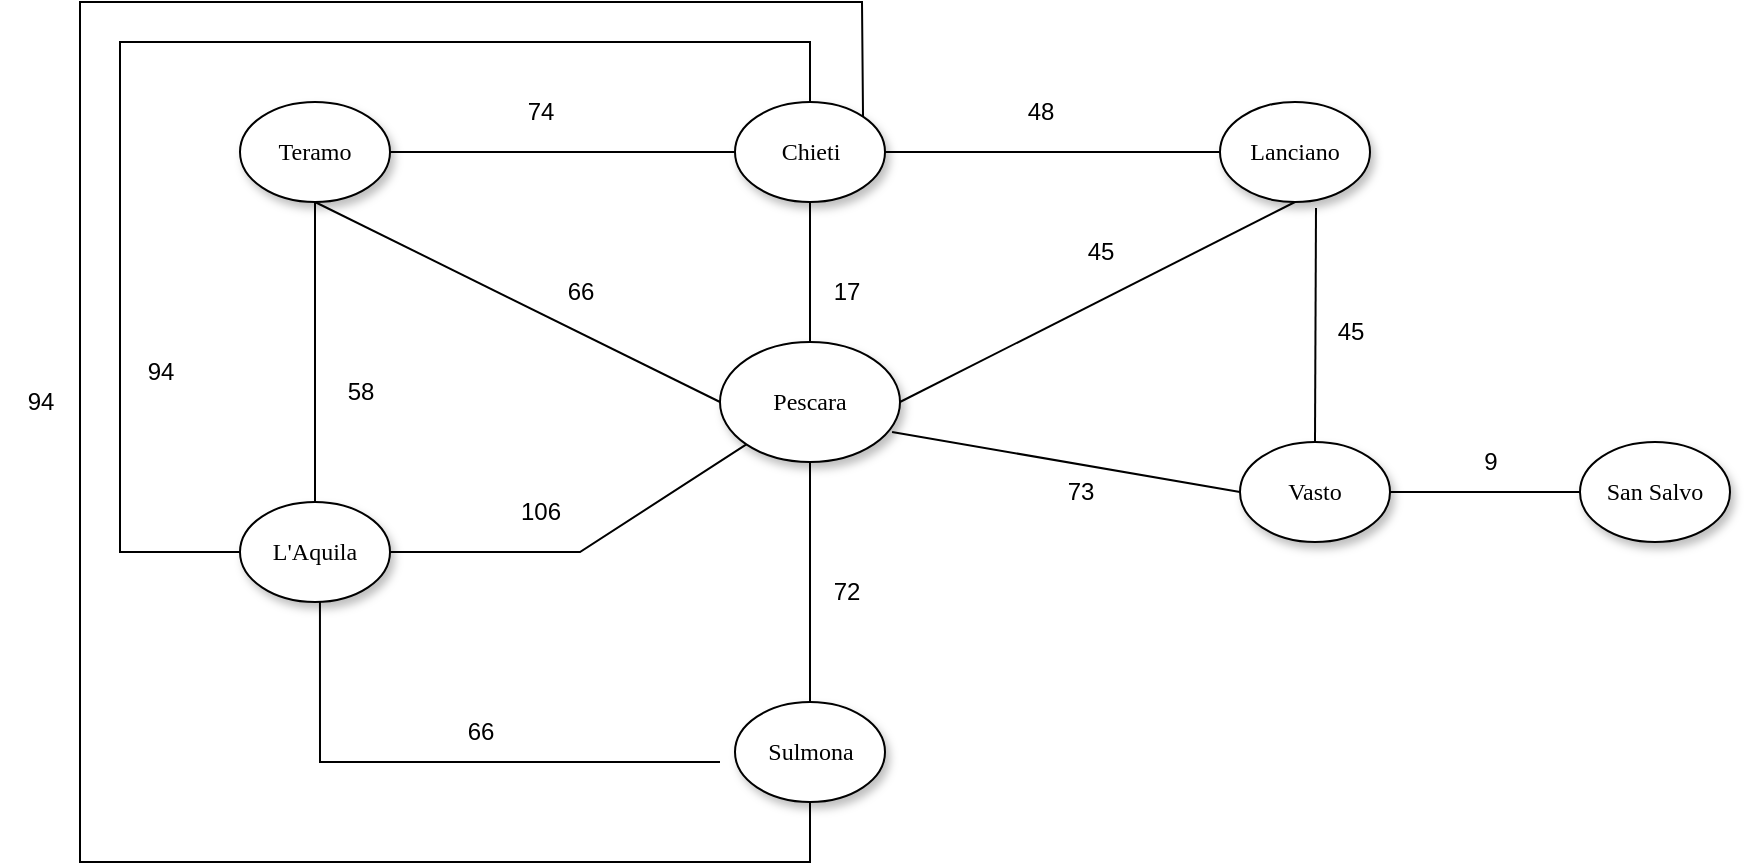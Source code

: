 <mxfile version="20.8.8" type="github">
  <diagram name="Page-1" id="42789a77-a242-8287-6e28-9cd8cfd52e62">
    <mxGraphModel dx="1434" dy="756" grid="1" gridSize="10" guides="1" tooltips="1" connect="1" arrows="1" fold="1" page="1" pageScale="1" pageWidth="1100" pageHeight="850" background="none" math="0" shadow="0">
      <root>
        <mxCell id="0" />
        <mxCell id="1" parent="0" />
        <mxCell id="1ea317790d2ca983-1" value="Pescara" style="ellipse;whiteSpace=wrap;html=1;rounded=0;shadow=1;comic=0;labelBackgroundColor=none;strokeWidth=1;fontFamily=Verdana;fontSize=12;align=center;" parent="1" vertex="1">
          <mxGeometry x="450" y="310" width="90" height="60" as="geometry" />
        </mxCell>
        <mxCell id="1ea317790d2ca983-2" value="&lt;span&gt;Chieti&lt;/span&gt;" style="ellipse;whiteSpace=wrap;html=1;rounded=0;shadow=1;comic=0;labelBackgroundColor=none;strokeWidth=1;fontFamily=Verdana;fontSize=12;align=center;" parent="1" vertex="1">
          <mxGeometry x="457.5" y="190" width="75" height="50" as="geometry" />
        </mxCell>
        <mxCell id="1ea317790d2ca983-3" value="&lt;span&gt;Lanciano&lt;/span&gt;" style="ellipse;whiteSpace=wrap;html=1;rounded=0;shadow=1;comic=0;labelBackgroundColor=none;strokeWidth=1;fontFamily=Verdana;fontSize=12;align=center;" parent="1" vertex="1">
          <mxGeometry x="700" y="190" width="75" height="50" as="geometry" />
        </mxCell>
        <mxCell id="1ea317790d2ca983-4" value="&lt;span&gt;Vasto&lt;/span&gt;" style="ellipse;whiteSpace=wrap;html=1;rounded=0;shadow=1;comic=0;labelBackgroundColor=none;strokeWidth=1;fontFamily=Verdana;fontSize=12;align=center;" parent="1" vertex="1">
          <mxGeometry x="710" y="360" width="75" height="50" as="geometry" />
        </mxCell>
        <mxCell id="1ea317790d2ca983-6" value="&lt;span&gt;San Salvo&lt;/span&gt;" style="ellipse;whiteSpace=wrap;html=1;rounded=0;shadow=1;comic=0;labelBackgroundColor=none;strokeWidth=1;fontFamily=Verdana;fontSize=12;align=center;" parent="1" vertex="1">
          <mxGeometry x="880" y="360" width="75" height="50" as="geometry" />
        </mxCell>
        <mxCell id="1ea317790d2ca983-7" value="&lt;span&gt;Sulmona&lt;/span&gt;" style="ellipse;whiteSpace=wrap;html=1;rounded=0;shadow=1;comic=0;labelBackgroundColor=none;strokeWidth=1;fontFamily=Verdana;fontSize=12;align=center;" parent="1" vertex="1">
          <mxGeometry x="457.5" y="490" width="75" height="50" as="geometry" />
        </mxCell>
        <mxCell id="1ea317790d2ca983-9" value="Teramo" style="ellipse;whiteSpace=wrap;html=1;rounded=0;shadow=1;comic=0;labelBackgroundColor=none;strokeWidth=1;fontFamily=Verdana;fontSize=12;align=center;" parent="1" vertex="1">
          <mxGeometry x="210" y="190" width="75" height="50" as="geometry" />
        </mxCell>
        <mxCell id="1ea317790d2ca983-10" value="&lt;span&gt;L&#39;Aquila&lt;/span&gt;" style="ellipse;whiteSpace=wrap;html=1;rounded=0;shadow=1;comic=0;labelBackgroundColor=none;strokeWidth=1;fontFamily=Verdana;fontSize=12;align=center;" parent="1" vertex="1">
          <mxGeometry x="210" y="390" width="75" height="50" as="geometry" />
        </mxCell>
        <mxCell id="VfUy05jHeyptXan049tV-1" value="" style="endArrow=none;html=1;rounded=0;entryX=0.5;entryY=0;entryDx=0;entryDy=0;" edge="1" parent="1" target="1ea317790d2ca983-1">
          <mxGeometry width="50" height="50" relative="1" as="geometry">
            <mxPoint x="495" y="240" as="sourcePoint" />
            <mxPoint x="370" y="180" as="targetPoint" />
            <Array as="points" />
          </mxGeometry>
        </mxCell>
        <mxCell id="VfUy05jHeyptXan049tV-2" value="17" style="text;html=1;align=center;verticalAlign=middle;resizable=0;points=[];autosize=1;strokeColor=none;fillColor=none;" vertex="1" parent="1">
          <mxGeometry x="492.5" y="270" width="40" height="30" as="geometry" />
        </mxCell>
        <mxCell id="VfUy05jHeyptXan049tV-3" value="" style="endArrow=none;html=1;rounded=0;entryX=0;entryY=0.5;entryDx=0;entryDy=0;exitX=0.5;exitY=1;exitDx=0;exitDy=0;" edge="1" parent="1" source="1ea317790d2ca983-9" target="1ea317790d2ca983-1">
          <mxGeometry width="50" height="50" relative="1" as="geometry">
            <mxPoint x="505" y="200" as="sourcePoint" />
            <mxPoint x="505" y="150" as="targetPoint" />
            <Array as="points" />
          </mxGeometry>
        </mxCell>
        <mxCell id="VfUy05jHeyptXan049tV-4" value="66" style="text;html=1;align=center;verticalAlign=middle;resizable=0;points=[];autosize=1;strokeColor=none;fillColor=none;" vertex="1" parent="1">
          <mxGeometry x="360" y="270" width="40" height="30" as="geometry" />
        </mxCell>
        <mxCell id="VfUy05jHeyptXan049tV-5" value="" style="endArrow=none;html=1;rounded=0;entryX=1;entryY=0.5;entryDx=0;entryDy=0;exitX=0.5;exitY=1;exitDx=0;exitDy=0;" edge="1" parent="1" source="1ea317790d2ca983-3" target="1ea317790d2ca983-1">
          <mxGeometry width="50" height="50" relative="1" as="geometry">
            <mxPoint x="505" y="200" as="sourcePoint" />
            <mxPoint x="505" y="150" as="targetPoint" />
            <Array as="points" />
          </mxGeometry>
        </mxCell>
        <mxCell id="VfUy05jHeyptXan049tV-6" value="45" style="text;html=1;align=center;verticalAlign=middle;resizable=0;points=[];autosize=1;strokeColor=none;fillColor=none;" vertex="1" parent="1">
          <mxGeometry x="620" y="250" width="40" height="30" as="geometry" />
        </mxCell>
        <mxCell id="VfUy05jHeyptXan049tV-7" value="" style="endArrow=none;html=1;rounded=0;entryX=0.956;entryY=0.75;entryDx=0;entryDy=0;exitX=0;exitY=0.5;exitDx=0;exitDy=0;entryPerimeter=0;" edge="1" parent="1" source="1ea317790d2ca983-4" target="1ea317790d2ca983-1">
          <mxGeometry width="50" height="50" relative="1" as="geometry">
            <mxPoint x="747.5" y="250" as="sourcePoint" />
            <mxPoint x="550" y="350" as="targetPoint" />
            <Array as="points" />
          </mxGeometry>
        </mxCell>
        <mxCell id="VfUy05jHeyptXan049tV-8" value="73" style="text;html=1;align=center;verticalAlign=middle;resizable=0;points=[];autosize=1;strokeColor=none;fillColor=none;" vertex="1" parent="1">
          <mxGeometry x="610" y="370" width="40" height="30" as="geometry" />
        </mxCell>
        <mxCell id="VfUy05jHeyptXan049tV-9" value="" style="endArrow=none;html=1;rounded=0;entryX=0.5;entryY=1;entryDx=0;entryDy=0;exitX=0.5;exitY=0;exitDx=0;exitDy=0;" edge="1" parent="1" source="1ea317790d2ca983-7" target="1ea317790d2ca983-1">
          <mxGeometry width="50" height="50" relative="1" as="geometry">
            <mxPoint x="720" y="395" as="sourcePoint" />
            <mxPoint x="546.04" y="365" as="targetPoint" />
            <Array as="points" />
          </mxGeometry>
        </mxCell>
        <mxCell id="VfUy05jHeyptXan049tV-10" value="" style="endArrow=none;html=1;rounded=0;entryX=0;entryY=1;entryDx=0;entryDy=0;exitX=1;exitY=0.5;exitDx=0;exitDy=0;" edge="1" parent="1" source="1ea317790d2ca983-10" target="1ea317790d2ca983-1">
          <mxGeometry width="50" height="50" relative="1" as="geometry">
            <mxPoint x="730" y="405" as="sourcePoint" />
            <mxPoint x="556.04" y="375" as="targetPoint" />
            <Array as="points">
              <mxPoint x="380" y="415" />
            </Array>
          </mxGeometry>
        </mxCell>
        <mxCell id="VfUy05jHeyptXan049tV-11" value="72" style="text;html=1;align=center;verticalAlign=middle;resizable=0;points=[];autosize=1;strokeColor=none;fillColor=none;" vertex="1" parent="1">
          <mxGeometry x="492.5" y="420" width="40" height="30" as="geometry" />
        </mxCell>
        <mxCell id="VfUy05jHeyptXan049tV-12" value="106" style="text;html=1;align=center;verticalAlign=middle;resizable=0;points=[];autosize=1;strokeColor=none;fillColor=none;" vertex="1" parent="1">
          <mxGeometry x="340" y="380" width="40" height="30" as="geometry" />
        </mxCell>
        <mxCell id="VfUy05jHeyptXan049tV-13" value="" style="endArrow=none;html=1;rounded=0;entryX=0;entryY=0.5;entryDx=0;entryDy=0;exitX=1;exitY=0.5;exitDx=0;exitDy=0;" edge="1" parent="1" source="1ea317790d2ca983-9" target="1ea317790d2ca983-2">
          <mxGeometry width="50" height="50" relative="1" as="geometry">
            <mxPoint x="257.5" y="250" as="sourcePoint" />
            <mxPoint x="460" y="350" as="targetPoint" />
            <Array as="points" />
          </mxGeometry>
        </mxCell>
        <mxCell id="VfUy05jHeyptXan049tV-14" value="74" style="text;html=1;align=center;verticalAlign=middle;resizable=0;points=[];autosize=1;strokeColor=none;fillColor=none;" vertex="1" parent="1">
          <mxGeometry x="340" y="180" width="40" height="30" as="geometry" />
        </mxCell>
        <mxCell id="VfUy05jHeyptXan049tV-23" value="" style="endArrow=none;html=1;rounded=0;entryX=0;entryY=0.5;entryDx=0;entryDy=0;exitX=1;exitY=0.5;exitDx=0;exitDy=0;" edge="1" parent="1" source="1ea317790d2ca983-2" target="1ea317790d2ca983-3">
          <mxGeometry width="50" height="50" relative="1" as="geometry">
            <mxPoint x="295" y="225" as="sourcePoint" />
            <mxPoint x="467.5" y="225" as="targetPoint" />
            <Array as="points" />
          </mxGeometry>
        </mxCell>
        <mxCell id="VfUy05jHeyptXan049tV-24" value="48" style="text;html=1;align=center;verticalAlign=middle;resizable=0;points=[];autosize=1;strokeColor=none;fillColor=none;" vertex="1" parent="1">
          <mxGeometry x="590" y="180" width="40" height="30" as="geometry" />
        </mxCell>
        <mxCell id="VfUy05jHeyptXan049tV-25" value="" style="endArrow=none;html=1;rounded=0;entryX=0;entryY=0.5;entryDx=0;entryDy=0;exitX=0.5;exitY=0;exitDx=0;exitDy=0;" edge="1" parent="1" source="1ea317790d2ca983-2" target="1ea317790d2ca983-10">
          <mxGeometry width="50" height="50" relative="1" as="geometry">
            <mxPoint x="505" y="250" as="sourcePoint" />
            <mxPoint x="505" y="320" as="targetPoint" />
            <Array as="points">
              <mxPoint x="495" y="160" />
              <mxPoint x="150" y="160" />
              <mxPoint x="150" y="415" />
            </Array>
          </mxGeometry>
        </mxCell>
        <mxCell id="VfUy05jHeyptXan049tV-26" value="" style="endArrow=none;html=1;rounded=0;entryX=0.5;entryY=1;entryDx=0;entryDy=0;exitX=1;exitY=0;exitDx=0;exitDy=0;" edge="1" parent="1" source="1ea317790d2ca983-2" target="1ea317790d2ca983-7">
          <mxGeometry width="50" height="50" relative="1" as="geometry">
            <mxPoint x="505" y="200" as="sourcePoint" />
            <mxPoint x="240" y="425" as="targetPoint" />
            <Array as="points">
              <mxPoint x="521" y="140" />
              <mxPoint x="130" y="140" />
              <mxPoint x="130" y="570" />
              <mxPoint x="495" y="570" />
            </Array>
          </mxGeometry>
        </mxCell>
        <mxCell id="VfUy05jHeyptXan049tV-27" value="94" style="text;html=1;align=center;verticalAlign=middle;resizable=0;points=[];autosize=1;strokeColor=none;fillColor=none;" vertex="1" parent="1">
          <mxGeometry x="150" y="310" width="40" height="30" as="geometry" />
        </mxCell>
        <mxCell id="VfUy05jHeyptXan049tV-28" value="94" style="text;html=1;align=center;verticalAlign=middle;resizable=0;points=[];autosize=1;strokeColor=none;fillColor=none;" vertex="1" parent="1">
          <mxGeometry x="90" y="325" width="40" height="30" as="geometry" />
        </mxCell>
        <mxCell id="VfUy05jHeyptXan049tV-29" value="" style="endArrow=none;html=1;rounded=0;entryX=0.5;entryY=0;entryDx=0;entryDy=0;exitX=0.5;exitY=1;exitDx=0;exitDy=0;" edge="1" parent="1" source="1ea317790d2ca983-9" target="1ea317790d2ca983-10">
          <mxGeometry width="50" height="50" relative="1" as="geometry">
            <mxPoint x="257.5" y="250" as="sourcePoint" />
            <mxPoint x="460" y="350" as="targetPoint" />
            <Array as="points" />
          </mxGeometry>
        </mxCell>
        <mxCell id="VfUy05jHeyptXan049tV-30" value="58" style="text;html=1;align=center;verticalAlign=middle;resizable=0;points=[];autosize=1;strokeColor=none;fillColor=none;" vertex="1" parent="1">
          <mxGeometry x="250" y="320" width="40" height="30" as="geometry" />
        </mxCell>
        <mxCell id="VfUy05jHeyptXan049tV-31" value="" style="endArrow=none;html=1;rounded=0;entryX=0.5;entryY=0;entryDx=0;entryDy=0;exitX=0.64;exitY=1.06;exitDx=0;exitDy=0;exitPerimeter=0;" edge="1" parent="1" source="1ea317790d2ca983-3" target="1ea317790d2ca983-4">
          <mxGeometry width="50" height="50" relative="1" as="geometry">
            <mxPoint x="747.5" y="250" as="sourcePoint" />
            <mxPoint x="550" y="350" as="targetPoint" />
            <Array as="points" />
          </mxGeometry>
        </mxCell>
        <mxCell id="VfUy05jHeyptXan049tV-32" value="45" style="text;html=1;align=center;verticalAlign=middle;resizable=0;points=[];autosize=1;strokeColor=none;fillColor=none;" vertex="1" parent="1">
          <mxGeometry x="745" y="290" width="40" height="30" as="geometry" />
        </mxCell>
        <mxCell id="VfUy05jHeyptXan049tV-33" value="" style="endArrow=none;html=1;rounded=0;entryX=1;entryY=0.5;entryDx=0;entryDy=0;exitX=0;exitY=0.5;exitDx=0;exitDy=0;" edge="1" parent="1" source="1ea317790d2ca983-6" target="1ea317790d2ca983-4">
          <mxGeometry width="50" height="50" relative="1" as="geometry">
            <mxPoint x="758" y="253" as="sourcePoint" />
            <mxPoint x="757.5" y="370" as="targetPoint" />
            <Array as="points" />
          </mxGeometry>
        </mxCell>
        <mxCell id="VfUy05jHeyptXan049tV-34" value="9" style="text;html=1;align=center;verticalAlign=middle;resizable=0;points=[];autosize=1;strokeColor=none;fillColor=none;" vertex="1" parent="1">
          <mxGeometry x="820" y="355" width="30" height="30" as="geometry" />
        </mxCell>
        <mxCell id="VfUy05jHeyptXan049tV-35" value="" style="endArrow=none;html=1;rounded=0;entryX=0.533;entryY=1;entryDx=0;entryDy=0;entryPerimeter=0;" edge="1" parent="1" target="1ea317790d2ca983-10">
          <mxGeometry width="50" height="50" relative="1" as="geometry">
            <mxPoint x="450" y="520" as="sourcePoint" />
            <mxPoint x="250" y="450" as="targetPoint" />
            <Array as="points">
              <mxPoint x="250" y="520" />
            </Array>
          </mxGeometry>
        </mxCell>
        <mxCell id="VfUy05jHeyptXan049tV-36" value="66" style="text;html=1;align=center;verticalAlign=middle;resizable=0;points=[];autosize=1;strokeColor=none;fillColor=none;" vertex="1" parent="1">
          <mxGeometry x="310" y="490" width="40" height="30" as="geometry" />
        </mxCell>
      </root>
    </mxGraphModel>
  </diagram>
</mxfile>
